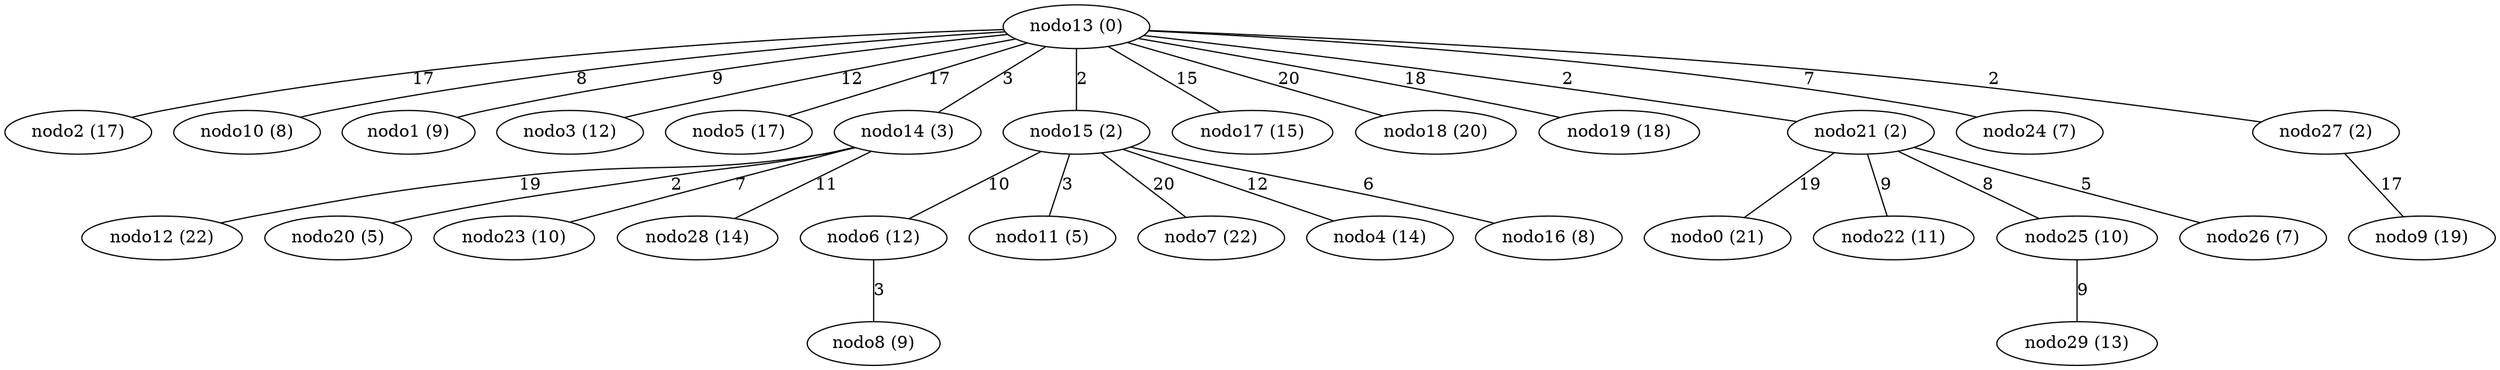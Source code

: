 graph X {
 13 [label="nodo13 (0)"];
 2 [label="nodo2 (17)"];
 10 [label="nodo10 (8)"];
 1 [label="nodo1 (9)"];
 3 [label="nodo3 (12)"];
 5 [label="nodo5 (17)"];
 14 [label="nodo14 (3)"];
 15 [label="nodo15 (2)"];
 17 [label="nodo17 (15)"];
 18 [label="nodo18 (20)"];
 19 [label="nodo19 (18)"];
 21 [label="nodo21 (2)"];
 24 [label="nodo24 (7)"];
 27 [label="nodo27 (2)"];
 6 [label="nodo6 (12)"];
 11 [label="nodo11 (5)"];
 7 [label="nodo7 (22)"];
 4 [label="nodo4 (14)"];
 16 [label="nodo16 (8)"];
 0 [label="nodo0 (21)"];
 22 [label="nodo22 (11)"];
 25 [label="nodo25 (10)"];
 26 [label="nodo26 (7)"];
 9 [label="nodo9 (19)"];
 12 [label="nodo12 (22)"];
 20 [label="nodo20 (5)"];
 23 [label="nodo23 (10)"];
 28 [label="nodo28 (14)"];
 29 [label="nodo29 (13)"];
 8 [label="nodo8 (9)"];
  13 -- 2  [label="17"];
  13 -- 10  [label="8"];
  13 -- 1  [label="9"];
  13 -- 3  [label="12"];
  13 -- 5  [label="17"];
  13 -- 14  [label="3"];
  13 -- 15  [label="2"];
  13 -- 17  [label="15"];
  13 -- 18  [label="20"];
  13 -- 19  [label="18"];
  13 -- 21  [label="2"];
  13 -- 24  [label="7"];
  13 -- 27  [label="2"];
  15 -- 6  [label="10"];
  15 -- 11  [label="3"];
  15 -- 7  [label="20"];
  15 -- 4  [label="12"];
  15 -- 16  [label="6"];
  21 -- 0  [label="19"];
  21 -- 22  [label="9"];
  21 -- 25  [label="8"];
  21 -- 26  [label="5"];
  27 -- 9  [label="17"];
  14 -- 12  [label="19"];
  14 -- 20  [label="2"];
  14 -- 23  [label="7"];
  14 -- 28  [label="11"];
  25 -- 29  [label="9"];
  6 -- 8  [label="3"];
}
